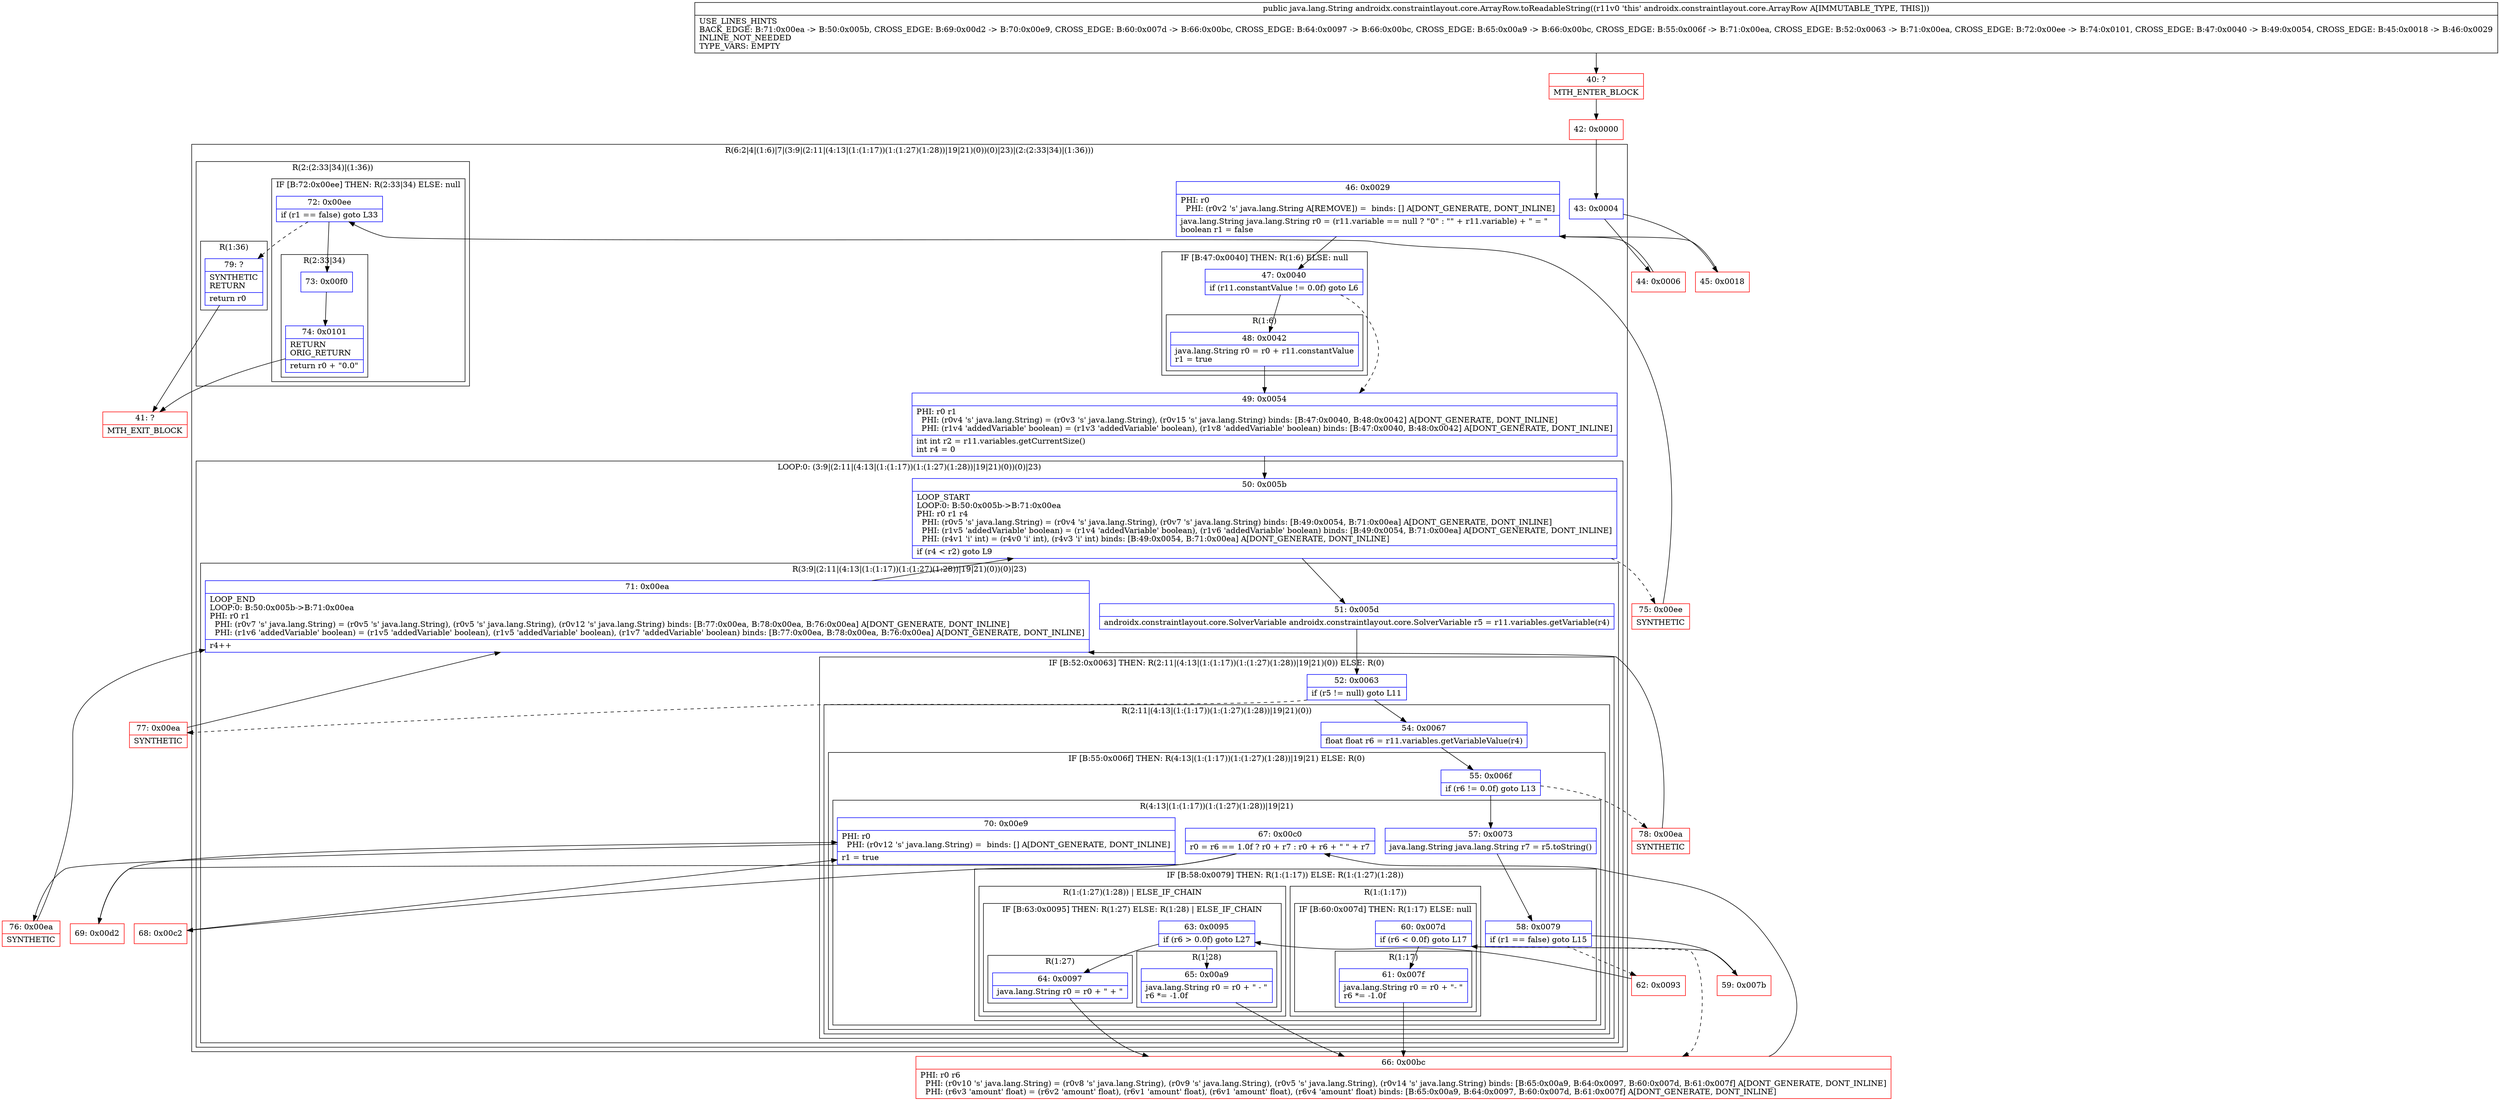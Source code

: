 digraph "CFG forandroidx.constraintlayout.core.ArrayRow.toReadableString()Ljava\/lang\/String;" {
subgraph cluster_Region_855093806 {
label = "R(6:2|4|(1:6)|7|(3:9|(2:11|(4:13|(1:(1:17))(1:(1:27)(1:28))|19|21)(0))(0)|23)|(2:(2:33|34)|(1:36)))";
node [shape=record,color=blue];
Node_43 [shape=record,label="{43\:\ 0x0004}"];
Node_46 [shape=record,label="{46\:\ 0x0029|PHI: r0 \l  PHI: (r0v2 's' java.lang.String A[REMOVE]) =  binds: [] A[DONT_GENERATE, DONT_INLINE]\l|java.lang.String java.lang.String r0 = (r11.variable == null ? \"0\" : \"\" + r11.variable) + \" = \"\lboolean r1 = false\l}"];
subgraph cluster_IfRegion_2146535427 {
label = "IF [B:47:0x0040] THEN: R(1:6) ELSE: null";
node [shape=record,color=blue];
Node_47 [shape=record,label="{47\:\ 0x0040|if (r11.constantValue != 0.0f) goto L6\l}"];
subgraph cluster_Region_37053345 {
label = "R(1:6)";
node [shape=record,color=blue];
Node_48 [shape=record,label="{48\:\ 0x0042|java.lang.String r0 = r0 + r11.constantValue\lr1 = true\l}"];
}
}
Node_49 [shape=record,label="{49\:\ 0x0054|PHI: r0 r1 \l  PHI: (r0v4 's' java.lang.String) = (r0v3 's' java.lang.String), (r0v15 's' java.lang.String) binds: [B:47:0x0040, B:48:0x0042] A[DONT_GENERATE, DONT_INLINE]\l  PHI: (r1v4 'addedVariable' boolean) = (r1v3 'addedVariable' boolean), (r1v8 'addedVariable' boolean) binds: [B:47:0x0040, B:48:0x0042] A[DONT_GENERATE, DONT_INLINE]\l|int int r2 = r11.variables.getCurrentSize()\lint r4 = 0\l}"];
subgraph cluster_LoopRegion_511680217 {
label = "LOOP:0: (3:9|(2:11|(4:13|(1:(1:17))(1:(1:27)(1:28))|19|21)(0))(0)|23)";
node [shape=record,color=blue];
Node_50 [shape=record,label="{50\:\ 0x005b|LOOP_START\lLOOP:0: B:50:0x005b\-\>B:71:0x00ea\lPHI: r0 r1 r4 \l  PHI: (r0v5 's' java.lang.String) = (r0v4 's' java.lang.String), (r0v7 's' java.lang.String) binds: [B:49:0x0054, B:71:0x00ea] A[DONT_GENERATE, DONT_INLINE]\l  PHI: (r1v5 'addedVariable' boolean) = (r1v4 'addedVariable' boolean), (r1v6 'addedVariable' boolean) binds: [B:49:0x0054, B:71:0x00ea] A[DONT_GENERATE, DONT_INLINE]\l  PHI: (r4v1 'i' int) = (r4v0 'i' int), (r4v3 'i' int) binds: [B:49:0x0054, B:71:0x00ea] A[DONT_GENERATE, DONT_INLINE]\l|if (r4 \< r2) goto L9\l}"];
subgraph cluster_Region_364127417 {
label = "R(3:9|(2:11|(4:13|(1:(1:17))(1:(1:27)(1:28))|19|21)(0))(0)|23)";
node [shape=record,color=blue];
Node_51 [shape=record,label="{51\:\ 0x005d|androidx.constraintlayout.core.SolverVariable androidx.constraintlayout.core.SolverVariable r5 = r11.variables.getVariable(r4)\l}"];
subgraph cluster_IfRegion_919537943 {
label = "IF [B:52:0x0063] THEN: R(2:11|(4:13|(1:(1:17))(1:(1:27)(1:28))|19|21)(0)) ELSE: R(0)";
node [shape=record,color=blue];
Node_52 [shape=record,label="{52\:\ 0x0063|if (r5 != null) goto L11\l}"];
subgraph cluster_Region_586354461 {
label = "R(2:11|(4:13|(1:(1:17))(1:(1:27)(1:28))|19|21)(0))";
node [shape=record,color=blue];
Node_54 [shape=record,label="{54\:\ 0x0067|float float r6 = r11.variables.getVariableValue(r4)\l}"];
subgraph cluster_IfRegion_1411694657 {
label = "IF [B:55:0x006f] THEN: R(4:13|(1:(1:17))(1:(1:27)(1:28))|19|21) ELSE: R(0)";
node [shape=record,color=blue];
Node_55 [shape=record,label="{55\:\ 0x006f|if (r6 != 0.0f) goto L13\l}"];
subgraph cluster_Region_204342364 {
label = "R(4:13|(1:(1:17))(1:(1:27)(1:28))|19|21)";
node [shape=record,color=blue];
Node_57 [shape=record,label="{57\:\ 0x0073|java.lang.String java.lang.String r7 = r5.toString()\l}"];
subgraph cluster_IfRegion_1199444443 {
label = "IF [B:58:0x0079] THEN: R(1:(1:17)) ELSE: R(1:(1:27)(1:28))";
node [shape=record,color=blue];
Node_58 [shape=record,label="{58\:\ 0x0079|if (r1 == false) goto L15\l}"];
subgraph cluster_Region_2110362985 {
label = "R(1:(1:17))";
node [shape=record,color=blue];
subgraph cluster_IfRegion_1619109776 {
label = "IF [B:60:0x007d] THEN: R(1:17) ELSE: null";
node [shape=record,color=blue];
Node_60 [shape=record,label="{60\:\ 0x007d|if (r6 \< 0.0f) goto L17\l}"];
subgraph cluster_Region_55025973 {
label = "R(1:17)";
node [shape=record,color=blue];
Node_61 [shape=record,label="{61\:\ 0x007f|java.lang.String r0 = r0 + \"\- \"\lr6 *= \-1.0f\l}"];
}
}
}
subgraph cluster_Region_1333025982 {
label = "R(1:(1:27)(1:28)) | ELSE_IF_CHAIN\l";
node [shape=record,color=blue];
subgraph cluster_IfRegion_1521538938 {
label = "IF [B:63:0x0095] THEN: R(1:27) ELSE: R(1:28) | ELSE_IF_CHAIN\l";
node [shape=record,color=blue];
Node_63 [shape=record,label="{63\:\ 0x0095|if (r6 \> 0.0f) goto L27\l}"];
subgraph cluster_Region_1774046776 {
label = "R(1:27)";
node [shape=record,color=blue];
Node_64 [shape=record,label="{64\:\ 0x0097|java.lang.String r0 = r0 + \" + \"\l}"];
}
subgraph cluster_Region_1799182797 {
label = "R(1:28)";
node [shape=record,color=blue];
Node_65 [shape=record,label="{65\:\ 0x00a9|java.lang.String r0 = r0 + \" \- \"\lr6 *= \-1.0f\l}"];
}
}
}
}
Node_67 [shape=record,label="{67\:\ 0x00c0|r0 = r6 == 1.0f ? r0 + r7 : r0 + r6 + \" \" + r7\l}"];
Node_70 [shape=record,label="{70\:\ 0x00e9|PHI: r0 \l  PHI: (r0v12 's' java.lang.String) =  binds: [] A[DONT_GENERATE, DONT_INLINE]\l|r1 = true\l}"];
}
subgraph cluster_Region_1807372128 {
label = "R(0)";
node [shape=record,color=blue];
}
}
}
subgraph cluster_Region_410547076 {
label = "R(0)";
node [shape=record,color=blue];
}
}
Node_71 [shape=record,label="{71\:\ 0x00ea|LOOP_END\lLOOP:0: B:50:0x005b\-\>B:71:0x00ea\lPHI: r0 r1 \l  PHI: (r0v7 's' java.lang.String) = (r0v5 's' java.lang.String), (r0v5 's' java.lang.String), (r0v12 's' java.lang.String) binds: [B:77:0x00ea, B:78:0x00ea, B:76:0x00ea] A[DONT_GENERATE, DONT_INLINE]\l  PHI: (r1v6 'addedVariable' boolean) = (r1v5 'addedVariable' boolean), (r1v5 'addedVariable' boolean), (r1v7 'addedVariable' boolean) binds: [B:77:0x00ea, B:78:0x00ea, B:76:0x00ea] A[DONT_GENERATE, DONT_INLINE]\l|r4++\l}"];
}
}
subgraph cluster_Region_690741055 {
label = "R(2:(2:33|34)|(1:36))";
node [shape=record,color=blue];
subgraph cluster_IfRegion_1853840126 {
label = "IF [B:72:0x00ee] THEN: R(2:33|34) ELSE: null";
node [shape=record,color=blue];
Node_72 [shape=record,label="{72\:\ 0x00ee|if (r1 == false) goto L33\l}"];
subgraph cluster_Region_92189137 {
label = "R(2:33|34)";
node [shape=record,color=blue];
Node_73 [shape=record,label="{73\:\ 0x00f0}"];
Node_74 [shape=record,label="{74\:\ 0x0101|RETURN\lORIG_RETURN\l|return r0 + \"0.0\"\l}"];
}
}
subgraph cluster_Region_2030983622 {
label = "R(1:36)";
node [shape=record,color=blue];
Node_79 [shape=record,label="{79\:\ ?|SYNTHETIC\lRETURN\l|return r0\l}"];
}
}
}
Node_40 [shape=record,color=red,label="{40\:\ ?|MTH_ENTER_BLOCK\l}"];
Node_42 [shape=record,color=red,label="{42\:\ 0x0000}"];
Node_44 [shape=record,color=red,label="{44\:\ 0x0006}"];
Node_59 [shape=record,color=red,label="{59\:\ 0x007b}"];
Node_66 [shape=record,color=red,label="{66\:\ 0x00bc|PHI: r0 r6 \l  PHI: (r0v10 's' java.lang.String) = (r0v8 's' java.lang.String), (r0v9 's' java.lang.String), (r0v5 's' java.lang.String), (r0v14 's' java.lang.String) binds: [B:65:0x00a9, B:64:0x0097, B:60:0x007d, B:61:0x007f] A[DONT_GENERATE, DONT_INLINE]\l  PHI: (r6v3 'amount' float) = (r6v2 'amount' float), (r6v1 'amount' float), (r6v1 'amount' float), (r6v4 'amount' float) binds: [B:65:0x00a9, B:64:0x0097, B:60:0x007d, B:61:0x007f] A[DONT_GENERATE, DONT_INLINE]\l}"];
Node_68 [shape=record,color=red,label="{68\:\ 0x00c2}"];
Node_76 [shape=record,color=red,label="{76\:\ 0x00ea|SYNTHETIC\l}"];
Node_69 [shape=record,color=red,label="{69\:\ 0x00d2}"];
Node_62 [shape=record,color=red,label="{62\:\ 0x0093}"];
Node_78 [shape=record,color=red,label="{78\:\ 0x00ea|SYNTHETIC\l}"];
Node_77 [shape=record,color=red,label="{77\:\ 0x00ea|SYNTHETIC\l}"];
Node_75 [shape=record,color=red,label="{75\:\ 0x00ee|SYNTHETIC\l}"];
Node_41 [shape=record,color=red,label="{41\:\ ?|MTH_EXIT_BLOCK\l}"];
Node_45 [shape=record,color=red,label="{45\:\ 0x0018}"];
MethodNode[shape=record,label="{public java.lang.String androidx.constraintlayout.core.ArrayRow.toReadableString((r11v0 'this' androidx.constraintlayout.core.ArrayRow A[IMMUTABLE_TYPE, THIS]))  | USE_LINES_HINTS\lBACK_EDGE: B:71:0x00ea \-\> B:50:0x005b, CROSS_EDGE: B:69:0x00d2 \-\> B:70:0x00e9, CROSS_EDGE: B:60:0x007d \-\> B:66:0x00bc, CROSS_EDGE: B:64:0x0097 \-\> B:66:0x00bc, CROSS_EDGE: B:65:0x00a9 \-\> B:66:0x00bc, CROSS_EDGE: B:55:0x006f \-\> B:71:0x00ea, CROSS_EDGE: B:52:0x0063 \-\> B:71:0x00ea, CROSS_EDGE: B:72:0x00ee \-\> B:74:0x0101, CROSS_EDGE: B:47:0x0040 \-\> B:49:0x0054, CROSS_EDGE: B:45:0x0018 \-\> B:46:0x0029\lINLINE_NOT_NEEDED\lTYPE_VARS: EMPTY\l}"];
MethodNode -> Node_40;Node_43 -> Node_44;
Node_43 -> Node_45;
Node_46 -> Node_47;
Node_47 -> Node_48;
Node_47 -> Node_49[style=dashed];
Node_48 -> Node_49;
Node_49 -> Node_50;
Node_50 -> Node_51;
Node_50 -> Node_75[style=dashed];
Node_51 -> Node_52;
Node_52 -> Node_54;
Node_52 -> Node_77[style=dashed];
Node_54 -> Node_55;
Node_55 -> Node_57;
Node_55 -> Node_78[style=dashed];
Node_57 -> Node_58;
Node_58 -> Node_59;
Node_58 -> Node_62[style=dashed];
Node_60 -> Node_61;
Node_60 -> Node_66[style=dashed];
Node_61 -> Node_66;
Node_63 -> Node_64;
Node_63 -> Node_65[style=dashed];
Node_64 -> Node_66;
Node_65 -> Node_66;
Node_67 -> Node_68;
Node_67 -> Node_69;
Node_70 -> Node_76;
Node_71 -> Node_50;
Node_72 -> Node_73;
Node_72 -> Node_79[style=dashed];
Node_73 -> Node_74;
Node_74 -> Node_41;
Node_79 -> Node_41;
Node_40 -> Node_42;
Node_42 -> Node_43;
Node_44 -> Node_46;
Node_59 -> Node_60;
Node_66 -> Node_67;
Node_68 -> Node_70;
Node_76 -> Node_71;
Node_69 -> Node_70;
Node_62 -> Node_63;
Node_78 -> Node_71;
Node_77 -> Node_71;
Node_75 -> Node_72;
Node_45 -> Node_46;
}

